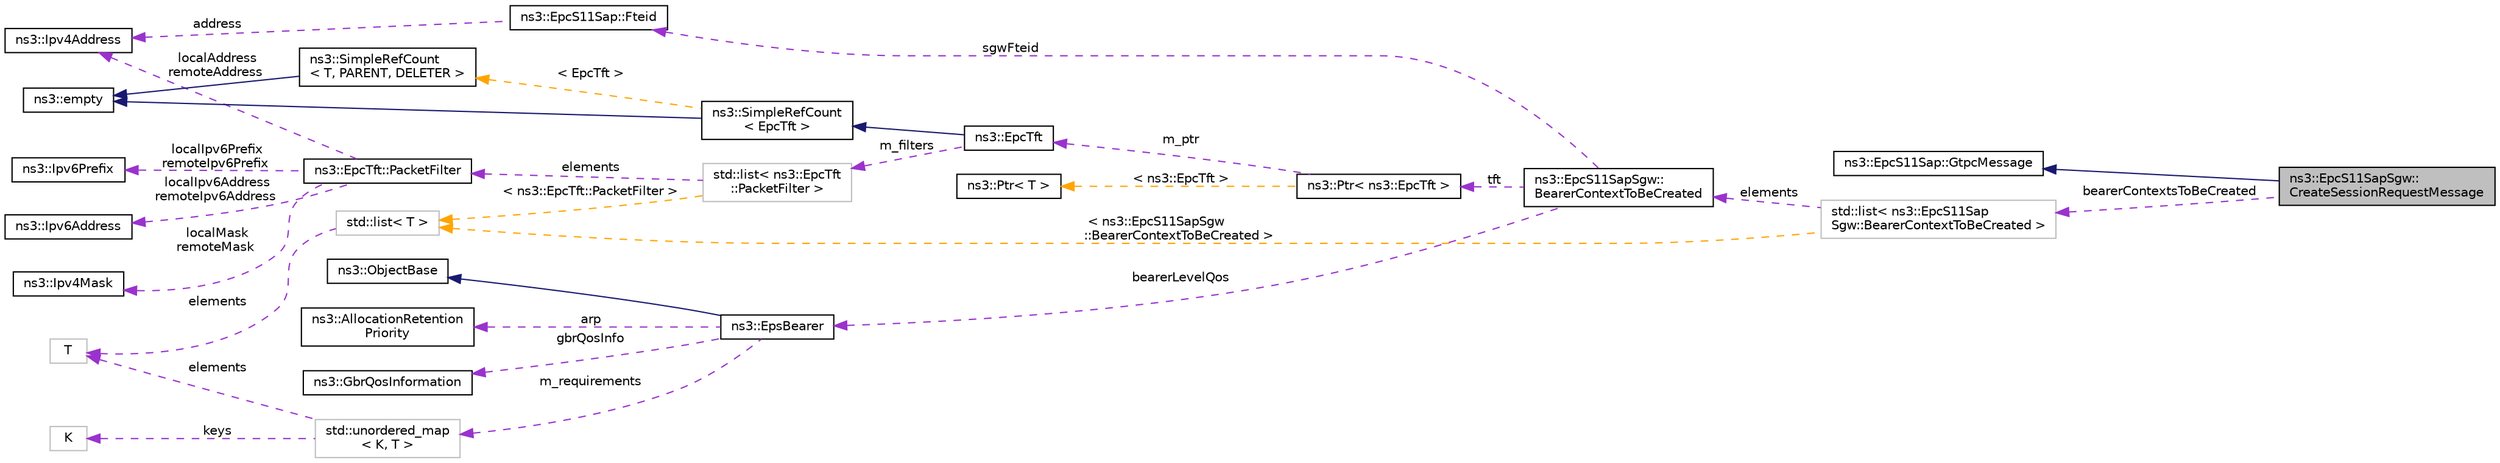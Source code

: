 digraph "ns3::EpcS11SapSgw::CreateSessionRequestMessage"
{
 // LATEX_PDF_SIZE
  edge [fontname="Helvetica",fontsize="10",labelfontname="Helvetica",labelfontsize="10"];
  node [fontname="Helvetica",fontsize="10",shape=record];
  rankdir="LR";
  Node1 [label="ns3::EpcS11SapSgw::\lCreateSessionRequestMessage",height=0.2,width=0.4,color="black", fillcolor="grey75", style="filled", fontcolor="black",tooltip="Create Session Request message, see 3GPP TS 29.274 7.2.1."];
  Node2 -> Node1 [dir="back",color="midnightblue",fontsize="10",style="solid",fontname="Helvetica"];
  Node2 [label="ns3::EpcS11Sap::GtpcMessage",height=0.2,width=0.4,color="black", fillcolor="white", style="filled",URL="$structns3_1_1_epc_s11_sap_1_1_gtpc_message.html",tooltip="GTPC message."];
  Node3 -> Node1 [dir="back",color="darkorchid3",fontsize="10",style="dashed",label=" bearerContextsToBeCreated" ,fontname="Helvetica"];
  Node3 [label="std::list\< ns3::EpcS11Sap\lSgw::BearerContextToBeCreated \>",height=0.2,width=0.4,color="grey75", fillcolor="white", style="filled",tooltip=" "];
  Node4 -> Node3 [dir="back",color="darkorchid3",fontsize="10",style="dashed",label=" elements" ,fontname="Helvetica"];
  Node4 [label="ns3::EpcS11SapSgw::\lBearerContextToBeCreated",height=0.2,width=0.4,color="black", fillcolor="white", style="filled",URL="$structns3_1_1_epc_s11_sap_sgw_1_1_bearer_context_to_be_created.html",tooltip="BearerContextToBeCreated structure."];
  Node5 -> Node4 [dir="back",color="darkorchid3",fontsize="10",style="dashed",label=" sgwFteid" ,fontname="Helvetica"];
  Node5 [label="ns3::EpcS11Sap::Fteid",height=0.2,width=0.4,color="black", fillcolor="white", style="filled",URL="$structns3_1_1_epc_s11_sap_1_1_fteid.html",tooltip="Fully-qualified TEID, see 3GPP TS 29.274 section 8.22."];
  Node6 -> Node5 [dir="back",color="darkorchid3",fontsize="10",style="dashed",label=" address" ,fontname="Helvetica"];
  Node6 [label="ns3::Ipv4Address",height=0.2,width=0.4,color="black", fillcolor="white", style="filled",URL="$classns3_1_1_ipv4_address.html",tooltip="Ipv4 addresses are stored in host order in this class."];
  Node7 -> Node4 [dir="back",color="darkorchid3",fontsize="10",style="dashed",label=" tft" ,fontname="Helvetica"];
  Node7 [label="ns3::Ptr\< ns3::EpcTft \>",height=0.2,width=0.4,color="black", fillcolor="white", style="filled",URL="$classns3_1_1_ptr.html",tooltip=" "];
  Node8 -> Node7 [dir="back",color="darkorchid3",fontsize="10",style="dashed",label=" m_ptr" ,fontname="Helvetica"];
  Node8 [label="ns3::EpcTft",height=0.2,width=0.4,color="black", fillcolor="white", style="filled",URL="$classns3_1_1_epc_tft.html",tooltip="This class implements the EPS bearer Traffic Flow Template (TFT), which is the set of all packet filt..."];
  Node9 -> Node8 [dir="back",color="midnightblue",fontsize="10",style="solid",fontname="Helvetica"];
  Node9 [label="ns3::SimpleRefCount\l\< EpcTft \>",height=0.2,width=0.4,color="black", fillcolor="white", style="filled",URL="$classns3_1_1_simple_ref_count.html",tooltip=" "];
  Node10 -> Node9 [dir="back",color="midnightblue",fontsize="10",style="solid",fontname="Helvetica"];
  Node10 [label="ns3::empty",height=0.2,width=0.4,color="black", fillcolor="white", style="filled",URL="$classns3_1_1empty.html",tooltip="make Callback use a separate empty type"];
  Node11 -> Node9 [dir="back",color="orange",fontsize="10",style="dashed",label=" \< EpcTft \>" ,fontname="Helvetica"];
  Node11 [label="ns3::SimpleRefCount\l\< T, PARENT, DELETER \>",height=0.2,width=0.4,color="black", fillcolor="white", style="filled",URL="$classns3_1_1_simple_ref_count.html",tooltip="A template-based reference counting class."];
  Node10 -> Node11 [dir="back",color="midnightblue",fontsize="10",style="solid",fontname="Helvetica"];
  Node12 -> Node8 [dir="back",color="darkorchid3",fontsize="10",style="dashed",label=" m_filters" ,fontname="Helvetica"];
  Node12 [label="std::list\< ns3::EpcTft\l::PacketFilter \>",height=0.2,width=0.4,color="grey75", fillcolor="white", style="filled",tooltip=" "];
  Node13 -> Node12 [dir="back",color="darkorchid3",fontsize="10",style="dashed",label=" elements" ,fontname="Helvetica"];
  Node13 [label="ns3::EpcTft::PacketFilter",height=0.2,width=0.4,color="black", fillcolor="white", style="filled",URL="$structns3_1_1_epc_tft_1_1_packet_filter.html",tooltip="Implement the data structure representing a TrafficFlowTemplate Packet Filter."];
  Node14 -> Node13 [dir="back",color="darkorchid3",fontsize="10",style="dashed",label=" localIpv6Prefix\nremoteIpv6Prefix" ,fontname="Helvetica"];
  Node14 [label="ns3::Ipv6Prefix",height=0.2,width=0.4,color="black", fillcolor="white", style="filled",URL="$classns3_1_1_ipv6_prefix.html",tooltip="Describes an IPv6 prefix."];
  Node15 -> Node13 [dir="back",color="darkorchid3",fontsize="10",style="dashed",label=" localIpv6Address\nremoteIpv6Address" ,fontname="Helvetica"];
  Node15 [label="ns3::Ipv6Address",height=0.2,width=0.4,color="black", fillcolor="white", style="filled",URL="$classns3_1_1_ipv6_address.html",tooltip="Describes an IPv6 address."];
  Node16 -> Node13 [dir="back",color="darkorchid3",fontsize="10",style="dashed",label=" localMask\nremoteMask" ,fontname="Helvetica"];
  Node16 [label="ns3::Ipv4Mask",height=0.2,width=0.4,color="black", fillcolor="white", style="filled",URL="$classns3_1_1_ipv4_mask.html",tooltip="a class to represent an Ipv4 address mask"];
  Node6 -> Node13 [dir="back",color="darkorchid3",fontsize="10",style="dashed",label=" localAddress\nremoteAddress" ,fontname="Helvetica"];
  Node17 -> Node12 [dir="back",color="orange",fontsize="10",style="dashed",label=" \< ns3::EpcTft::PacketFilter \>" ,fontname="Helvetica"];
  Node17 [label="std::list\< T \>",height=0.2,width=0.4,color="grey75", fillcolor="white", style="filled",tooltip=" "];
  Node18 -> Node17 [dir="back",color="darkorchid3",fontsize="10",style="dashed",label=" elements" ,fontname="Helvetica"];
  Node18 [label="T",height=0.2,width=0.4,color="grey75", fillcolor="white", style="filled",tooltip=" "];
  Node19 -> Node7 [dir="back",color="orange",fontsize="10",style="dashed",label=" \< ns3::EpcTft \>" ,fontname="Helvetica"];
  Node19 [label="ns3::Ptr\< T \>",height=0.2,width=0.4,color="black", fillcolor="white", style="filled",URL="$classns3_1_1_ptr.html",tooltip="Smart pointer class similar to boost::intrusive_ptr."];
  Node20 -> Node4 [dir="back",color="darkorchid3",fontsize="10",style="dashed",label=" bearerLevelQos" ,fontname="Helvetica"];
  Node20 [label="ns3::EpsBearer",height=0.2,width=0.4,color="black", fillcolor="white", style="filled",URL="$classns3_1_1_eps_bearer.html",tooltip="This class contains the specification of EPS Bearers."];
  Node21 -> Node20 [dir="back",color="midnightblue",fontsize="10",style="solid",fontname="Helvetica"];
  Node21 [label="ns3::ObjectBase",height=0.2,width=0.4,color="black", fillcolor="white", style="filled",URL="$classns3_1_1_object_base.html",tooltip="Anchor the ns-3 type and attribute system."];
  Node22 -> Node20 [dir="back",color="darkorchid3",fontsize="10",style="dashed",label=" arp" ,fontname="Helvetica"];
  Node22 [label="ns3::AllocationRetention\lPriority",height=0.2,width=0.4,color="black", fillcolor="white", style="filled",URL="$structns3_1_1_allocation_retention_priority.html",tooltip="3GPP 23.203 Section 6.1.7.3 Allocation and Retention Priority characteristics"];
  Node23 -> Node20 [dir="back",color="darkorchid3",fontsize="10",style="dashed",label=" gbrQosInfo" ,fontname="Helvetica"];
  Node23 [label="ns3::GbrQosInformation",height=0.2,width=0.4,color="black", fillcolor="white", style="filled",URL="$structns3_1_1_gbr_qos_information.html",tooltip="3GPP TS 36.413 9.2.1.18 GBR QoS Information"];
  Node24 -> Node20 [dir="back",color="darkorchid3",fontsize="10",style="dashed",label=" m_requirements" ,fontname="Helvetica"];
  Node24 [label="std::unordered_map\l\< K, T \>",height=0.2,width=0.4,color="grey75", fillcolor="white", style="filled",tooltip=" "];
  Node25 -> Node24 [dir="back",color="darkorchid3",fontsize="10",style="dashed",label=" keys" ,fontname="Helvetica"];
  Node25 [label="K",height=0.2,width=0.4,color="grey75", fillcolor="white", style="filled",tooltip=" "];
  Node18 -> Node24 [dir="back",color="darkorchid3",fontsize="10",style="dashed",label=" elements" ,fontname="Helvetica"];
  Node17 -> Node3 [dir="back",color="orange",fontsize="10",style="dashed",label=" \< ns3::EpcS11SapSgw\l::BearerContextToBeCreated \>" ,fontname="Helvetica"];
}
